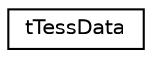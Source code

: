 digraph "Graphical Class Hierarchy"
{
 // LATEX_PDF_SIZE
  edge [fontname="Helvetica",fontsize="10",labelfontname="Helvetica",labelfontsize="10"];
  node [fontname="Helvetica",fontsize="10",shape=record];
  rankdir="LR";
  Node0 [label="tTessData",height=0.2,width=0.4,color="black", fillcolor="white", style="filled",URL="$structtTessData.html",tooltip=" "];
}

